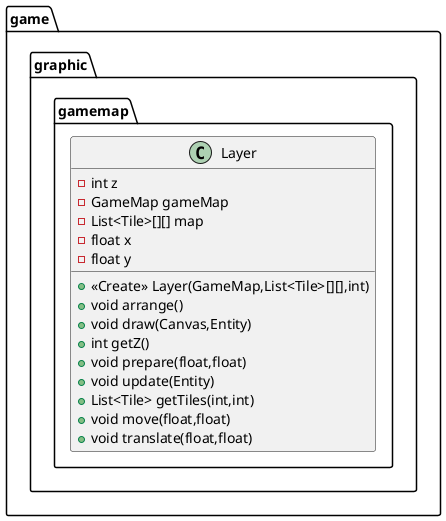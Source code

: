 @startuml
class game.graphic.gamemap.Layer {
- int z
- GameMap gameMap
- List<Tile>[][] map
- float x
- float y
+ <<Create>> Layer(GameMap,List<Tile>[][],int)
+ void arrange()
+ void draw(Canvas,Entity)
+ int getZ()
+ void prepare(float,float)
+ void update(Entity)
+ List<Tile> getTiles(int,int)
+ void move(float,float)
+ void translate(float,float)
}


@enduml